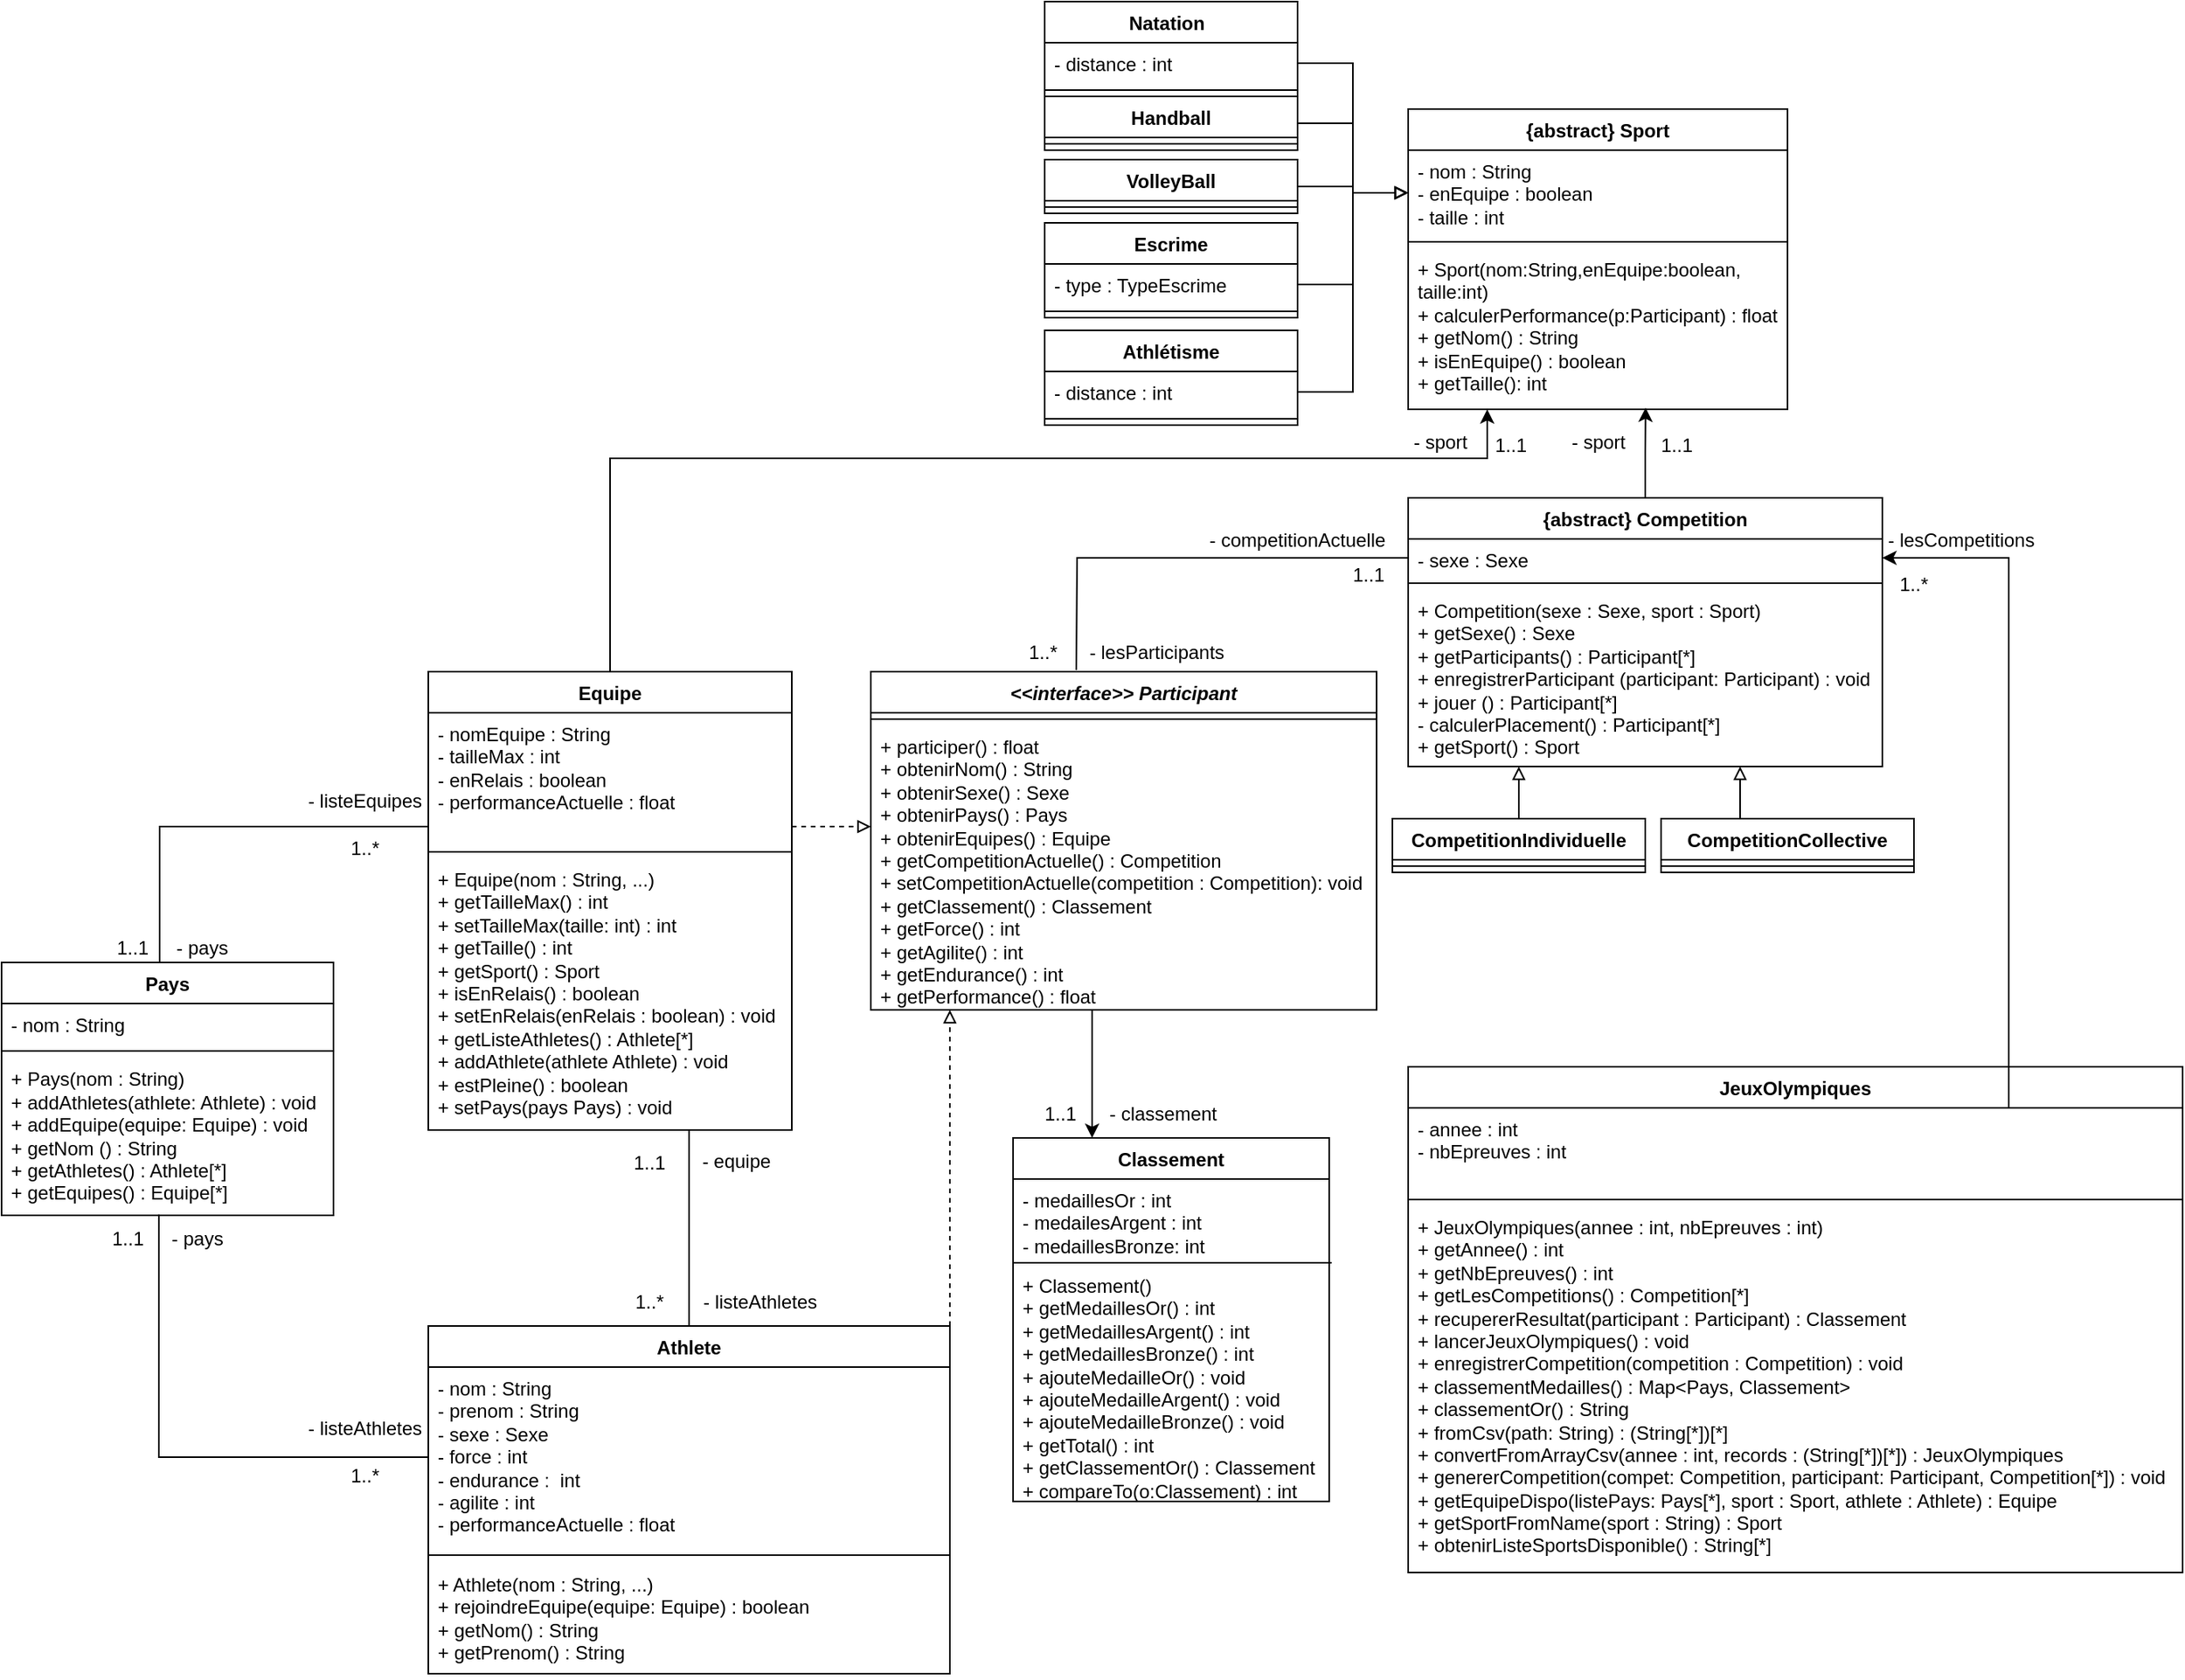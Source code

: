 <mxfile version="24.5.4" type="github">
  <diagram name="Page-1" id="yU0-Mf1R3nde41_V3rap">
    <mxGraphModel dx="-888" dy="820" grid="1" gridSize="10" guides="1" tooltips="1" connect="1" arrows="1" fold="1" page="1" pageScale="1" pageWidth="827" pageHeight="1169" math="0" shadow="0">
      <root>
        <mxCell id="0" />
        <mxCell id="1" parent="0" />
        <mxCell id="BS3W2MengVh8HjLx5N8C-1" value="{abstract} Sport" style="swimlane;fontStyle=1;align=center;verticalAlign=top;childLayout=stackLayout;horizontal=1;startSize=26;horizontalStack=0;resizeParent=1;resizeParentMax=0;resizeLast=0;collapsible=1;marginBottom=0;whiteSpace=wrap;html=1;" vertex="1" parent="1">
          <mxGeometry x="3520" y="99" width="240" height="190" as="geometry" />
        </mxCell>
        <mxCell id="BS3W2MengVh8HjLx5N8C-2" value="- nom : String&lt;div&gt;- enEquipe : boolean&lt;/div&gt;&lt;div&gt;- taille : int&lt;/div&gt;" style="text;strokeColor=none;fillColor=none;align=left;verticalAlign=top;spacingLeft=4;spacingRight=4;overflow=hidden;rotatable=0;points=[[0,0.5],[1,0.5]];portConstraint=eastwest;whiteSpace=wrap;html=1;" vertex="1" parent="BS3W2MengVh8HjLx5N8C-1">
          <mxGeometry y="26" width="240" height="54" as="geometry" />
        </mxCell>
        <mxCell id="BS3W2MengVh8HjLx5N8C-3" value="" style="line;strokeWidth=1;fillColor=none;align=left;verticalAlign=middle;spacingTop=-1;spacingLeft=3;spacingRight=3;rotatable=0;labelPosition=right;points=[];portConstraint=eastwest;strokeColor=inherit;" vertex="1" parent="BS3W2MengVh8HjLx5N8C-1">
          <mxGeometry y="80" width="240" height="8" as="geometry" />
        </mxCell>
        <mxCell id="BS3W2MengVh8HjLx5N8C-4" value="+ Sport(nom:String,enEquipe:boolean, taille:int)&lt;div&gt;+ calculerPerformance(p:Participant) : float&lt;/div&gt;&lt;div&gt;+ getNom() : String&lt;/div&gt;&lt;div&gt;+ isEnEquipe() : boolean&lt;/div&gt;&lt;div&gt;+ getTaille(): int&lt;/div&gt;" style="text;strokeColor=none;fillColor=none;align=left;verticalAlign=top;spacingLeft=4;spacingRight=4;overflow=hidden;rotatable=0;points=[[0,0.5],[1,0.5]];portConstraint=eastwest;whiteSpace=wrap;html=1;" vertex="1" parent="BS3W2MengVh8HjLx5N8C-1">
          <mxGeometry y="88" width="240" height="102" as="geometry" />
        </mxCell>
        <mxCell id="BS3W2MengVh8HjLx5N8C-5" value="Pays" style="swimlane;fontStyle=1;align=center;verticalAlign=top;childLayout=stackLayout;horizontal=1;startSize=26;horizontalStack=0;resizeParent=1;resizeParentMax=0;resizeLast=0;collapsible=1;marginBottom=0;whiteSpace=wrap;html=1;" vertex="1" parent="1">
          <mxGeometry x="2630" y="639" width="210" height="160" as="geometry" />
        </mxCell>
        <mxCell id="BS3W2MengVh8HjLx5N8C-6" value="- nom : String" style="text;strokeColor=none;fillColor=none;align=left;verticalAlign=top;spacingLeft=4;spacingRight=4;overflow=hidden;rotatable=0;points=[[0,0.5],[1,0.5]];portConstraint=eastwest;whiteSpace=wrap;html=1;" vertex="1" parent="BS3W2MengVh8HjLx5N8C-5">
          <mxGeometry y="26" width="210" height="26" as="geometry" />
        </mxCell>
        <mxCell id="BS3W2MengVh8HjLx5N8C-7" value="" style="line;strokeWidth=1;fillColor=none;align=left;verticalAlign=middle;spacingTop=-1;spacingLeft=3;spacingRight=3;rotatable=0;labelPosition=right;points=[];portConstraint=eastwest;strokeColor=inherit;" vertex="1" parent="BS3W2MengVh8HjLx5N8C-5">
          <mxGeometry y="52" width="210" height="8" as="geometry" />
        </mxCell>
        <mxCell id="BS3W2MengVh8HjLx5N8C-8" value="+ Pays(nom : String)&lt;div&gt;+ addAthletes(athlete: Athlete) : void&lt;/div&gt;&lt;div&gt;+ addEquipe(equipe: Equipe) : void&lt;/div&gt;&lt;div&gt;+ getNom () : String&lt;/div&gt;&lt;div&gt;+ getAthletes() : Athlete[*]&lt;/div&gt;&lt;div&gt;+ getEquipes() : Equipe&lt;span style=&quot;background-color: initial;&quot;&gt;[*]&lt;/span&gt;&lt;/div&gt;" style="text;strokeColor=none;fillColor=none;align=left;verticalAlign=middle;spacingLeft=4;spacingRight=4;overflow=hidden;rotatable=0;points=[[0,0.5],[1,0.5]];portConstraint=eastwest;whiteSpace=wrap;html=1;horizontal=1;" vertex="1" parent="BS3W2MengVh8HjLx5N8C-5">
          <mxGeometry y="60" width="210" height="100" as="geometry" />
        </mxCell>
        <mxCell id="BS3W2MengVh8HjLx5N8C-9" value="Athlete" style="swimlane;fontStyle=1;align=center;verticalAlign=top;childLayout=stackLayout;horizontal=1;startSize=26;horizontalStack=0;resizeParent=1;resizeParentMax=0;resizeLast=0;collapsible=1;marginBottom=0;whiteSpace=wrap;html=1;" vertex="1" parent="1">
          <mxGeometry x="2900" y="869" width="330" height="220" as="geometry" />
        </mxCell>
        <mxCell id="BS3W2MengVh8HjLx5N8C-10" value="- nom : String&lt;div&gt;- prenom : String&lt;br&gt;- sexe : Sexe&lt;br&gt;&lt;/div&gt;&lt;div&gt;- force : int&lt;/div&gt;&lt;div&gt;- endurance :&amp;nbsp; int &lt;br&gt;&lt;/div&gt;&lt;div&gt;- agilite : int&lt;/div&gt;&lt;div&gt;- performanceActuelle : float&lt;/div&gt;" style="text;strokeColor=none;fillColor=none;align=left;verticalAlign=top;spacingLeft=4;spacingRight=4;overflow=hidden;rotatable=0;points=[[0,0.5],[1,0.5]];portConstraint=eastwest;whiteSpace=wrap;html=1;" vertex="1" parent="BS3W2MengVh8HjLx5N8C-9">
          <mxGeometry y="26" width="330" height="114" as="geometry" />
        </mxCell>
        <mxCell id="BS3W2MengVh8HjLx5N8C-11" value="" style="line;strokeWidth=1;fillColor=none;align=left;verticalAlign=middle;spacingTop=-1;spacingLeft=3;spacingRight=3;rotatable=0;labelPosition=right;points=[];portConstraint=eastwest;strokeColor=inherit;" vertex="1" parent="BS3W2MengVh8HjLx5N8C-9">
          <mxGeometry y="140" width="330" height="10" as="geometry" />
        </mxCell>
        <mxCell id="BS3W2MengVh8HjLx5N8C-12" value="+ Athlete(nom : String, ...)&lt;div&gt;&lt;div&gt;&lt;span style=&quot;background-color: initial;&quot;&gt;+ rejoindreEquipe(equipe: Equipe) : boolean&lt;/span&gt;&lt;br&gt;&lt;/div&gt;&lt;div&gt;&lt;div&gt;&lt;span style=&quot;background-color: initial;&quot;&gt;+ getNom() : String&lt;/span&gt;&lt;br&gt;&lt;/div&gt;&lt;div&gt;+ getPrenom() : String&lt;br&gt;&lt;/div&gt;&lt;/div&gt;&lt;/div&gt;" style="text;strokeColor=none;fillColor=none;align=left;verticalAlign=top;spacingLeft=4;spacingRight=4;overflow=hidden;rotatable=0;points=[[0,0.5],[1,0.5]];portConstraint=eastwest;whiteSpace=wrap;html=1;" vertex="1" parent="BS3W2MengVh8HjLx5N8C-9">
          <mxGeometry y="150" width="330" height="70" as="geometry" />
        </mxCell>
        <mxCell id="BS3W2MengVh8HjLx5N8C-13" value="Equipe" style="swimlane;fontStyle=1;align=center;verticalAlign=top;childLayout=stackLayout;horizontal=1;startSize=26;horizontalStack=0;resizeParent=1;resizeParentMax=0;resizeLast=0;collapsible=1;marginBottom=0;whiteSpace=wrap;html=1;" vertex="1" parent="1">
          <mxGeometry x="2900" y="455" width="230" height="290" as="geometry" />
        </mxCell>
        <mxCell id="BS3W2MengVh8HjLx5N8C-14" value="&lt;div&gt;- nomEquipe : String&lt;/div&gt;&lt;div&gt;- tailleMax : int&lt;/div&gt;&lt;div&gt;&lt;span style=&quot;background-color: initial;&quot;&gt;- enRelais : boolean&lt;/span&gt;&lt;br&gt;&lt;/div&gt;&lt;div&gt;- performanceActuelle : float&amp;nbsp;&lt;/div&gt;" style="text;strokeColor=none;fillColor=none;align=left;verticalAlign=top;spacingLeft=4;spacingRight=4;overflow=hidden;rotatable=0;points=[[0,0.5],[1,0.5]];portConstraint=eastwest;whiteSpace=wrap;html=1;" vertex="1" parent="BS3W2MengVh8HjLx5N8C-13">
          <mxGeometry y="26" width="230" height="84" as="geometry" />
        </mxCell>
        <mxCell id="BS3W2MengVh8HjLx5N8C-15" value="" style="line;strokeWidth=1;fillColor=none;align=left;verticalAlign=middle;spacingTop=-1;spacingLeft=3;spacingRight=3;rotatable=0;labelPosition=right;points=[];portConstraint=eastwest;strokeColor=inherit;" vertex="1" parent="BS3W2MengVh8HjLx5N8C-13">
          <mxGeometry y="110" width="230" height="8" as="geometry" />
        </mxCell>
        <mxCell id="BS3W2MengVh8HjLx5N8C-16" value="&lt;div&gt;+ Equipe(nom : String, ...)&lt;/div&gt;&lt;div&gt;+ getTailleMax() : int&lt;br&gt;&lt;/div&gt;&lt;div&gt;+ setTailleMax(taille: int) : int&lt;br&gt;&lt;/div&gt;+ getTaille() : int&lt;div&gt;+ getSport() : Sport&lt;/div&gt;&lt;div&gt;+ isEnRelais() : boolean&lt;/div&gt;&lt;div&gt;+ setEnRelais(enRelais : boolean&lt;span style=&quot;background-color: initial;&quot;&gt;) : void&lt;/span&gt;&lt;/div&gt;&lt;div&gt;&lt;span style=&quot;background-color: initial;&quot;&gt;+ getListeAthletes() : Athlete[*]&lt;/span&gt;&lt;/div&gt;&lt;div&gt;&lt;span style=&quot;background-color: initial;&quot;&gt;+ addAthlete(athlete Athlete) : void&lt;/span&gt;&lt;/div&gt;&lt;div&gt;&lt;span style=&quot;background-color: initial;&quot;&gt;+ estPleine() : boolean&lt;/span&gt;&lt;/div&gt;&lt;div&gt;&lt;span style=&quot;background-color: initial;&quot;&gt;+ setPays(pays Pays) : void&lt;/span&gt;&lt;/div&gt;" style="text;strokeColor=none;fillColor=none;align=left;verticalAlign=top;spacingLeft=4;spacingRight=4;overflow=hidden;rotatable=0;points=[[0,0.5],[1,0.5]];portConstraint=eastwest;whiteSpace=wrap;html=1;" vertex="1" parent="BS3W2MengVh8HjLx5N8C-13">
          <mxGeometry y="118" width="230" height="172" as="geometry" />
        </mxCell>
        <mxCell id="BS3W2MengVh8HjLx5N8C-17" value="Handball" style="swimlane;fontStyle=1;align=center;verticalAlign=top;childLayout=stackLayout;horizontal=1;startSize=26;horizontalStack=0;resizeParent=1;resizeParentMax=0;resizeLast=0;collapsible=1;marginBottom=0;whiteSpace=wrap;html=1;" vertex="1" parent="1">
          <mxGeometry x="3290" y="91" width="160" height="34" as="geometry" />
        </mxCell>
        <mxCell id="BS3W2MengVh8HjLx5N8C-18" value="" style="line;strokeWidth=1;fillColor=none;align=left;verticalAlign=middle;spacingTop=-1;spacingLeft=3;spacingRight=3;rotatable=0;labelPosition=right;points=[];portConstraint=eastwest;strokeColor=inherit;" vertex="1" parent="BS3W2MengVh8HjLx5N8C-17">
          <mxGeometry y="26" width="160" height="8" as="geometry" />
        </mxCell>
        <mxCell id="BS3W2MengVh8HjLx5N8C-19" value="&lt;div&gt;VolleyBall&lt;/div&gt;" style="swimlane;fontStyle=1;align=center;verticalAlign=top;childLayout=stackLayout;horizontal=1;startSize=26;horizontalStack=0;resizeParent=1;resizeParentMax=0;resizeLast=0;collapsible=1;marginBottom=0;whiteSpace=wrap;html=1;" vertex="1" parent="1">
          <mxGeometry x="3290" y="131" width="160" height="34" as="geometry" />
        </mxCell>
        <mxCell id="BS3W2MengVh8HjLx5N8C-20" value="" style="line;strokeWidth=1;fillColor=none;align=left;verticalAlign=middle;spacingTop=-1;spacingLeft=3;spacingRight=3;rotatable=0;labelPosition=right;points=[];portConstraint=eastwest;strokeColor=inherit;" vertex="1" parent="BS3W2MengVh8HjLx5N8C-19">
          <mxGeometry y="26" width="160" height="8" as="geometry" />
        </mxCell>
        <mxCell id="BS3W2MengVh8HjLx5N8C-21" value="Escrime" style="swimlane;fontStyle=1;align=center;verticalAlign=top;childLayout=stackLayout;horizontal=1;startSize=26;horizontalStack=0;resizeParent=1;resizeParentMax=0;resizeLast=0;collapsible=1;marginBottom=0;whiteSpace=wrap;html=1;" vertex="1" parent="1">
          <mxGeometry x="3290" y="171" width="160" height="60" as="geometry" />
        </mxCell>
        <mxCell id="BS3W2MengVh8HjLx5N8C-22" value="- type : TypeEscrime" style="text;strokeColor=none;fillColor=none;align=left;verticalAlign=top;spacingLeft=4;spacingRight=4;overflow=hidden;rotatable=0;points=[[0,0.5],[1,0.5]];portConstraint=eastwest;whiteSpace=wrap;html=1;" vertex="1" parent="BS3W2MengVh8HjLx5N8C-21">
          <mxGeometry y="26" width="160" height="26" as="geometry" />
        </mxCell>
        <mxCell id="BS3W2MengVh8HjLx5N8C-23" value="" style="line;strokeWidth=1;fillColor=none;align=left;verticalAlign=middle;spacingTop=-1;spacingLeft=3;spacingRight=3;rotatable=0;labelPosition=right;points=[];portConstraint=eastwest;strokeColor=inherit;" vertex="1" parent="BS3W2MengVh8HjLx5N8C-21">
          <mxGeometry y="52" width="160" height="8" as="geometry" />
        </mxCell>
        <mxCell id="BS3W2MengVh8HjLx5N8C-24" value="Natation&lt;span style=&quot;white-space: pre;&quot;&gt;&#x9;&lt;/span&gt;" style="swimlane;fontStyle=1;align=center;verticalAlign=top;childLayout=stackLayout;horizontal=1;startSize=26;horizontalStack=0;resizeParent=1;resizeParentMax=0;resizeLast=0;collapsible=1;marginBottom=0;whiteSpace=wrap;html=1;" vertex="1" parent="1">
          <mxGeometry x="3290" y="31" width="160" height="60" as="geometry" />
        </mxCell>
        <mxCell id="BS3W2MengVh8HjLx5N8C-25" value="- distance : int" style="text;strokeColor=none;fillColor=none;align=left;verticalAlign=top;spacingLeft=4;spacingRight=4;overflow=hidden;rotatable=0;points=[[0,0.5],[1,0.5]];portConstraint=eastwest;whiteSpace=wrap;html=1;" vertex="1" parent="BS3W2MengVh8HjLx5N8C-24">
          <mxGeometry y="26" width="160" height="26" as="geometry" />
        </mxCell>
        <mxCell id="BS3W2MengVh8HjLx5N8C-26" value="" style="line;strokeWidth=1;fillColor=none;align=left;verticalAlign=middle;spacingTop=-1;spacingLeft=3;spacingRight=3;rotatable=0;labelPosition=right;points=[];portConstraint=eastwest;strokeColor=inherit;" vertex="1" parent="BS3W2MengVh8HjLx5N8C-24">
          <mxGeometry y="52" width="160" height="8" as="geometry" />
        </mxCell>
        <mxCell id="BS3W2MengVh8HjLx5N8C-27" value="Athlétisme" style="swimlane;fontStyle=1;align=center;verticalAlign=top;childLayout=stackLayout;horizontal=1;startSize=26;horizontalStack=0;resizeParent=1;resizeParentMax=0;resizeLast=0;collapsible=1;marginBottom=0;whiteSpace=wrap;html=1;" vertex="1" parent="1">
          <mxGeometry x="3290" y="239" width="160" height="60" as="geometry" />
        </mxCell>
        <mxCell id="BS3W2MengVh8HjLx5N8C-28" value="- distance : int" style="text;strokeColor=none;fillColor=none;align=left;verticalAlign=top;spacingLeft=4;spacingRight=4;overflow=hidden;rotatable=0;points=[[0,0.5],[1,0.5]];portConstraint=eastwest;whiteSpace=wrap;html=1;" vertex="1" parent="BS3W2MengVh8HjLx5N8C-27">
          <mxGeometry y="26" width="160" height="26" as="geometry" />
        </mxCell>
        <mxCell id="BS3W2MengVh8HjLx5N8C-29" value="" style="line;strokeWidth=1;fillColor=none;align=left;verticalAlign=middle;spacingTop=-1;spacingLeft=3;spacingRight=3;rotatable=0;labelPosition=right;points=[];portConstraint=eastwest;strokeColor=inherit;" vertex="1" parent="BS3W2MengVh8HjLx5N8C-27">
          <mxGeometry y="52" width="160" height="8" as="geometry" />
        </mxCell>
        <mxCell id="BS3W2MengVh8HjLx5N8C-30" value="1..1" style="text;html=1;align=center;verticalAlign=middle;whiteSpace=wrap;rounded=0;" vertex="1" parent="1">
          <mxGeometry x="3555" y="297" width="60" height="30" as="geometry" />
        </mxCell>
        <mxCell id="BS3W2MengVh8HjLx5N8C-31" style="edgeStyle=orthogonalEdgeStyle;rounded=0;orthogonalLoop=1;jettySize=auto;html=1;entryX=0.626;entryY=0.99;entryDx=0;entryDy=0;entryPerimeter=0;" edge="1" parent="1" source="BS3W2MengVh8HjLx5N8C-32" target="BS3W2MengVh8HjLx5N8C-4">
          <mxGeometry relative="1" as="geometry">
            <mxPoint x="3660" y="299" as="targetPoint" />
          </mxGeometry>
        </mxCell>
        <mxCell id="BS3W2MengVh8HjLx5N8C-32" value="{abstract} Competition" style="swimlane;fontStyle=1;align=center;verticalAlign=top;childLayout=stackLayout;horizontal=1;startSize=26;horizontalStack=0;resizeParent=1;resizeParentMax=0;resizeLast=0;collapsible=1;marginBottom=0;whiteSpace=wrap;html=1;" vertex="1" parent="1">
          <mxGeometry x="3520" y="345" width="300" height="170" as="geometry">
            <mxRectangle x="1060" y="585" width="160" height="30" as="alternateBounds" />
          </mxGeometry>
        </mxCell>
        <mxCell id="BS3W2MengVh8HjLx5N8C-33" value="&lt;div&gt;- sexe : Sexe&lt;/div&gt;" style="text;strokeColor=none;fillColor=none;align=left;verticalAlign=top;spacingLeft=4;spacingRight=4;overflow=hidden;rotatable=0;points=[[0,0.5],[1,0.5]];portConstraint=eastwest;whiteSpace=wrap;html=1;" vertex="1" parent="BS3W2MengVh8HjLx5N8C-32">
          <mxGeometry y="26" width="300" height="24" as="geometry" />
        </mxCell>
        <mxCell id="BS3W2MengVh8HjLx5N8C-34" value="" style="line;strokeWidth=1;fillColor=none;align=left;verticalAlign=middle;spacingTop=-1;spacingLeft=3;spacingRight=3;rotatable=0;labelPosition=right;points=[];portConstraint=eastwest;strokeColor=inherit;" vertex="1" parent="BS3W2MengVh8HjLx5N8C-32">
          <mxGeometry y="50" width="300" height="8" as="geometry" />
        </mxCell>
        <mxCell id="BS3W2MengVh8HjLx5N8C-35" value="&lt;div&gt;+ Competition(&lt;span style=&quot;background-color: initial;&quot;&gt;sexe : Sexe,&amp;nbsp;&lt;/span&gt;&lt;span style=&quot;background-color: initial;&quot;&gt;sport : Sport)&lt;/span&gt;&lt;/div&gt;&lt;div&gt;&lt;span style=&quot;background-color: initial;&quot;&gt;+ getSexe() : Sexe&lt;/span&gt;&lt;/div&gt;+ getParticipants() : Participant[*]&lt;div&gt;+ enregistrerParticipant (participant: Participant) : void&lt;/div&gt;&lt;div&gt;+ jouer () : Participant[*]&lt;/div&gt;&lt;div&gt;- calculerPlacement() : Participant[*]&lt;/div&gt;&lt;div&gt;+ getSport() : Sport&lt;/div&gt;" style="text;strokeColor=none;fillColor=none;align=left;verticalAlign=top;spacingLeft=4;spacingRight=4;overflow=hidden;rotatable=0;points=[[0,0.5],[1,0.5]];portConstraint=eastwest;whiteSpace=wrap;html=1;" vertex="1" parent="BS3W2MengVh8HjLx5N8C-32">
          <mxGeometry y="58" width="300" height="112" as="geometry" />
        </mxCell>
        <mxCell id="BS3W2MengVh8HjLx5N8C-36" value="CompetitionIndividuelle" style="swimlane;fontStyle=1;align=center;verticalAlign=top;childLayout=stackLayout;horizontal=1;startSize=26;horizontalStack=0;resizeParent=1;resizeParentMax=0;resizeLast=0;collapsible=1;marginBottom=0;whiteSpace=wrap;html=1;" vertex="1" parent="1">
          <mxGeometry x="3510" y="548" width="160" height="34" as="geometry" />
        </mxCell>
        <mxCell id="BS3W2MengVh8HjLx5N8C-37" value="" style="line;strokeWidth=1;fillColor=none;align=left;verticalAlign=middle;spacingTop=-1;spacingLeft=3;spacingRight=3;rotatable=0;labelPosition=right;points=[];portConstraint=eastwest;strokeColor=inherit;" vertex="1" parent="BS3W2MengVh8HjLx5N8C-36">
          <mxGeometry y="26" width="160" height="8" as="geometry" />
        </mxCell>
        <mxCell id="BS3W2MengVh8HjLx5N8C-38" style="edgeStyle=orthogonalEdgeStyle;rounded=0;orthogonalLoop=1;jettySize=auto;html=1;endArrow=block;endFill=0;" edge="1" parent="1" target="BS3W2MengVh8HjLx5N8C-35">
          <mxGeometry relative="1" as="geometry">
            <mxPoint x="3710" y="529" as="targetPoint" />
            <mxPoint x="3730.0" y="548.0" as="sourcePoint" />
            <Array as="points">
              <mxPoint x="3730" y="529" />
              <mxPoint x="3730" y="529" />
            </Array>
          </mxGeometry>
        </mxCell>
        <mxCell id="BS3W2MengVh8HjLx5N8C-39" value="CompetitionCollective" style="swimlane;fontStyle=1;align=center;verticalAlign=top;childLayout=stackLayout;horizontal=1;startSize=26;horizontalStack=0;resizeParent=1;resizeParentMax=0;resizeLast=0;collapsible=1;marginBottom=0;whiteSpace=wrap;html=1;" vertex="1" parent="1">
          <mxGeometry x="3680" y="548" width="160" height="34" as="geometry" />
        </mxCell>
        <mxCell id="BS3W2MengVh8HjLx5N8C-40" value="" style="line;strokeWidth=1;fillColor=none;align=left;verticalAlign=middle;spacingTop=-1;spacingLeft=3;spacingRight=3;rotatable=0;labelPosition=right;points=[];portConstraint=eastwest;strokeColor=inherit;" vertex="1" parent="BS3W2MengVh8HjLx5N8C-39">
          <mxGeometry y="26" width="160" height="8" as="geometry" />
        </mxCell>
        <mxCell id="BS3W2MengVh8HjLx5N8C-41" value="&lt;i&gt;&amp;lt;&amp;lt;interface&amp;gt;&amp;gt; Participant&lt;/i&gt;" style="swimlane;fontStyle=1;align=center;verticalAlign=top;childLayout=stackLayout;horizontal=1;startSize=26;horizontalStack=0;resizeParent=1;resizeParentMax=0;resizeLast=0;collapsible=1;marginBottom=0;whiteSpace=wrap;html=1;" vertex="1" parent="1">
          <mxGeometry x="3180" y="455" width="320" height="214" as="geometry" />
        </mxCell>
        <mxCell id="BS3W2MengVh8HjLx5N8C-42" value="" style="line;strokeWidth=1;fillColor=none;align=left;verticalAlign=middle;spacingTop=-1;spacingLeft=3;spacingRight=3;rotatable=0;labelPosition=right;points=[];portConstraint=eastwest;strokeColor=inherit;" vertex="1" parent="BS3W2MengVh8HjLx5N8C-41">
          <mxGeometry y="26" width="320" height="8" as="geometry" />
        </mxCell>
        <mxCell id="BS3W2MengVh8HjLx5N8C-43" value="&lt;div&gt;+ participer() : float&lt;br&gt;&lt;/div&gt;+ obtenirNom() : String&lt;div&gt;+ obtenirSexe() : Sexe&lt;br&gt;&lt;/div&gt;&lt;div&gt;+ obtenirPays() : Pays&lt;br&gt;&lt;/div&gt;&lt;div&gt;+&lt;span style=&quot;background-color: initial;&quot;&gt;&amp;nbsp;obtenirEquipes() : Equipe&lt;/span&gt;&lt;/div&gt;&lt;div&gt;+ getCompetitionActuelle() : Competition&lt;/div&gt;&lt;div&gt;+ setCompetitionActuelle(competition : Competition): void&lt;/div&gt;&lt;div&gt;+ getClassement() : Classement&lt;/div&gt;&lt;div&gt;+ getForce() : int&lt;/div&gt;&lt;div&gt;+ getAgilite() : int&lt;br&gt;&lt;/div&gt;&lt;div&gt;+ getEndurance() : int&lt;br&gt;&lt;/div&gt;&lt;div&gt;+ getPerformance() : float&lt;br&gt;&lt;/div&gt;" style="text;strokeColor=none;fillColor=none;align=left;verticalAlign=top;spacingLeft=4;spacingRight=4;overflow=hidden;rotatable=0;points=[[0,0.5],[1,0.5]];portConstraint=eastwest;whiteSpace=wrap;html=1;" vertex="1" parent="BS3W2MengVh8HjLx5N8C-41">
          <mxGeometry y="34" width="320" height="180" as="geometry" />
        </mxCell>
        <mxCell id="BS3W2MengVh8HjLx5N8C-44" value="JeuxOlympiques" style="swimlane;fontStyle=1;align=center;verticalAlign=top;childLayout=stackLayout;horizontal=1;startSize=26;horizontalStack=0;resizeParent=1;resizeParentMax=0;resizeLast=0;collapsible=1;marginBottom=0;whiteSpace=wrap;html=1;" vertex="1" parent="1">
          <mxGeometry x="3520" y="705" width="490" height="320" as="geometry" />
        </mxCell>
        <mxCell id="BS3W2MengVh8HjLx5N8C-45" value="- annee : int&lt;div&gt;- nbEpreuves : int&lt;/div&gt;" style="text;strokeColor=none;fillColor=none;align=left;verticalAlign=top;spacingLeft=4;spacingRight=4;overflow=hidden;rotatable=0;points=[[0,0.5],[1,0.5]];portConstraint=eastwest;whiteSpace=wrap;html=1;" vertex="1" parent="BS3W2MengVh8HjLx5N8C-44">
          <mxGeometry y="26" width="490" height="54" as="geometry" />
        </mxCell>
        <mxCell id="BS3W2MengVh8HjLx5N8C-46" value="" style="line;strokeWidth=1;fillColor=none;align=left;verticalAlign=middle;spacingTop=-1;spacingLeft=3;spacingRight=3;rotatable=0;labelPosition=right;points=[];portConstraint=eastwest;strokeColor=inherit;" vertex="1" parent="BS3W2MengVh8HjLx5N8C-44">
          <mxGeometry y="80" width="490" height="8" as="geometry" />
        </mxCell>
        <mxCell id="BS3W2MengVh8HjLx5N8C-47" value="+ JeuxOlympiques(annee : int, nbEpreuves : int)&lt;div&gt;+ getAnnee() : int&lt;/div&gt;&lt;div&gt;+ getNbEpreuves() : int&lt;/div&gt;&lt;div&gt;+ getLesCompetitions() : Competition[*]&lt;/div&gt;&lt;div&gt;+ recupererResultat(participant : Participant) : Classement&lt;/div&gt;&lt;div&gt;+ lancerJeuxOlympiques() : void&lt;/div&gt;&lt;div&gt;+ enregistrerCompetition(competition : Competition) : void&lt;/div&gt;&lt;div&gt;+ classementMedailles() : Map&amp;lt;Pays, Classement&amp;gt;&lt;/div&gt;&lt;div&gt;+ classementOr() : String&lt;/div&gt;&lt;div&gt;+ fromCsv(path: String) : (String[*])[*]&lt;br&gt;&lt;/div&gt;&lt;div&gt;+ convertFromArrayCsv(annee : int, records : (String[*])[*]) : JeuxOlympiques&lt;/div&gt;&lt;div&gt;+ genererCompetition(compet: Competition, participant: Participant, Competition[*]) : void&lt;/div&gt;&lt;div&gt;+ getEquipeDispo(listePays: Pays[*], sport : Sport, athlete : Athlete) : Equipe&lt;/div&gt;&lt;div&gt;+ getSportFromName(sport : String) : Sport&lt;/div&gt;&lt;div&gt;+ obtenirListeSportsDisponible() : String[*]&lt;/div&gt;" style="text;strokeColor=none;fillColor=none;align=left;verticalAlign=top;spacingLeft=4;spacingRight=4;overflow=hidden;rotatable=0;points=[[0,0.5],[1,0.5]];portConstraint=eastwest;whiteSpace=wrap;html=1;" vertex="1" parent="BS3W2MengVh8HjLx5N8C-44">
          <mxGeometry y="88" width="490" height="232" as="geometry" />
        </mxCell>
        <mxCell id="BS3W2MengVh8HjLx5N8C-48" style="edgeStyle=orthogonalEdgeStyle;rounded=0;orthogonalLoop=1;jettySize=auto;html=1;entryX=1;entryY=0.5;entryDx=0;entryDy=0;endArrow=classic;endFill=1;startArrow=none;startFill=0;" edge="1" parent="1" source="BS3W2MengVh8HjLx5N8C-45" target="BS3W2MengVh8HjLx5N8C-33">
          <mxGeometry relative="1" as="geometry">
            <mxPoint x="3820" y="480" as="sourcePoint" />
            <Array as="points">
              <mxPoint x="3900" y="383" />
              <mxPoint x="3900" y="383" />
            </Array>
          </mxGeometry>
        </mxCell>
        <mxCell id="BS3W2MengVh8HjLx5N8C-49" value="1..1" style="text;html=1;align=center;verticalAlign=middle;whiteSpace=wrap;rounded=0;" vertex="1" parent="1">
          <mxGeometry x="3490" y="379" width="10" height="30" as="geometry" />
        </mxCell>
        <mxCell id="BS3W2MengVh8HjLx5N8C-50" value="- lesCompetitions" style="text;html=1;align=center;verticalAlign=middle;whiteSpace=wrap;rounded=0;" vertex="1" parent="1">
          <mxGeometry x="3820" y="362" width="100" height="20" as="geometry" />
        </mxCell>
        <mxCell id="BS3W2MengVh8HjLx5N8C-51" value="- sport" style="text;html=1;align=center;verticalAlign=middle;resizable=0;points=[];autosize=1;strokeColor=none;fillColor=none;" vertex="1" parent="1">
          <mxGeometry x="3610" y="295" width="60" height="30" as="geometry" />
        </mxCell>
        <mxCell id="BS3W2MengVh8HjLx5N8C-52" style="edgeStyle=orthogonalEdgeStyle;rounded=0;orthogonalLoop=1;jettySize=auto;html=1;exitX=1;exitY=0.5;exitDx=0;exitDy=0;entryX=0;entryY=0.5;entryDx=0;entryDy=0;endArrow=none;endFill=0;" edge="1" parent="1" target="BS3W2MengVh8HjLx5N8C-33">
          <mxGeometry relative="1" as="geometry">
            <mxPoint x="3310" y="454.0" as="sourcePoint" />
          </mxGeometry>
        </mxCell>
        <mxCell id="BS3W2MengVh8HjLx5N8C-53" value="1..*" style="text;html=1;align=center;verticalAlign=middle;whiteSpace=wrap;rounded=0;" vertex="1" parent="1">
          <mxGeometry x="3259" y="428" width="60" height="30" as="geometry" />
        </mxCell>
        <mxCell id="BS3W2MengVh8HjLx5N8C-54" value="- lesParticipants" style="text;html=1;align=center;verticalAlign=middle;whiteSpace=wrap;rounded=0;" vertex="1" parent="1">
          <mxGeometry x="3306" y="428" width="110" height="30" as="geometry" />
        </mxCell>
        <mxCell id="BS3W2MengVh8HjLx5N8C-55" value="- competitionActuelle" style="text;html=1;align=center;verticalAlign=middle;whiteSpace=wrap;rounded=0;" vertex="1" parent="1">
          <mxGeometry x="3390" y="357" width="120" height="30" as="geometry" />
        </mxCell>
        <mxCell id="BS3W2MengVh8HjLx5N8C-56" style="edgeStyle=orthogonalEdgeStyle;rounded=0;orthogonalLoop=1;jettySize=auto;html=1;exitX=1;exitY=0.5;exitDx=0;exitDy=0;entryX=0;entryY=0.5;entryDx=0;entryDy=0;endArrow=block;endFill=0;" edge="1" parent="1" source="BS3W2MengVh8HjLx5N8C-28" target="BS3W2MengVh8HjLx5N8C-2">
          <mxGeometry relative="1" as="geometry" />
        </mxCell>
        <mxCell id="BS3W2MengVh8HjLx5N8C-57" style="edgeStyle=orthogonalEdgeStyle;rounded=0;orthogonalLoop=1;jettySize=auto;html=1;exitX=1;exitY=0.5;exitDx=0;exitDy=0;entryX=0;entryY=0.5;entryDx=0;entryDy=0;endArrow=block;endFill=0;" edge="1" parent="1" source="BS3W2MengVh8HjLx5N8C-22" target="BS3W2MengVh8HjLx5N8C-2">
          <mxGeometry relative="1" as="geometry">
            <mxPoint x="3460" y="300" as="sourcePoint" />
            <mxPoint x="3590" y="148" as="targetPoint" />
          </mxGeometry>
        </mxCell>
        <mxCell id="BS3W2MengVh8HjLx5N8C-58" style="edgeStyle=orthogonalEdgeStyle;rounded=0;orthogonalLoop=1;jettySize=auto;html=1;exitX=1;exitY=0.5;exitDx=0;exitDy=0;entryX=0;entryY=0.5;entryDx=0;entryDy=0;endArrow=block;endFill=0;" edge="1" parent="1" source="BS3W2MengVh8HjLx5N8C-19" target="BS3W2MengVh8HjLx5N8C-2">
          <mxGeometry relative="1" as="geometry">
            <mxPoint x="3360" y="216" as="sourcePoint" />
            <mxPoint x="3590" y="148" as="targetPoint" />
          </mxGeometry>
        </mxCell>
        <mxCell id="BS3W2MengVh8HjLx5N8C-59" style="edgeStyle=orthogonalEdgeStyle;rounded=0;orthogonalLoop=1;jettySize=auto;html=1;exitX=1;exitY=0.5;exitDx=0;exitDy=0;entryX=0;entryY=0.5;entryDx=0;entryDy=0;endArrow=block;endFill=0;" edge="1" parent="1" source="BS3W2MengVh8HjLx5N8C-17" target="BS3W2MengVh8HjLx5N8C-2">
          <mxGeometry relative="1" as="geometry">
            <mxPoint x="3384" y="134" as="sourcePoint" />
            <mxPoint x="3590" y="148" as="targetPoint" />
          </mxGeometry>
        </mxCell>
        <mxCell id="BS3W2MengVh8HjLx5N8C-60" style="edgeStyle=orthogonalEdgeStyle;rounded=0;orthogonalLoop=1;jettySize=auto;html=1;exitX=1;exitY=0.5;exitDx=0;exitDy=0;entryX=0;entryY=0.5;entryDx=0;entryDy=0;endArrow=block;endFill=0;" edge="1" parent="1" source="BS3W2MengVh8HjLx5N8C-25" target="BS3W2MengVh8HjLx5N8C-2">
          <mxGeometry relative="1" as="geometry">
            <mxPoint x="3395" y="4" as="sourcePoint" />
            <mxPoint x="3590" y="148" as="targetPoint" />
          </mxGeometry>
        </mxCell>
        <mxCell id="BS3W2MengVh8HjLx5N8C-61" value="Classement" style="swimlane;fontStyle=1;align=center;verticalAlign=top;childLayout=stackLayout;horizontal=1;startSize=26;horizontalStack=0;resizeParent=1;resizeParentMax=0;resizeLast=0;collapsible=1;marginBottom=0;whiteSpace=wrap;html=1;" vertex="1" parent="1">
          <mxGeometry x="3270" y="750" width="200" height="230" as="geometry" />
        </mxCell>
        <mxCell id="BS3W2MengVh8HjLx5N8C-62" value="- medaillesOr : int&amp;nbsp;&lt;div&gt;- medailesArgent : int&amp;nbsp;&lt;/div&gt;&lt;div&gt;- medaillesBronze: int&lt;/div&gt;" style="text;strokeColor=none;fillColor=none;align=left;verticalAlign=top;spacingLeft=4;spacingRight=4;overflow=hidden;rotatable=0;points=[[0,0.5],[1,0.5]];portConstraint=eastwest;whiteSpace=wrap;html=1;" vertex="1" parent="BS3W2MengVh8HjLx5N8C-61">
          <mxGeometry y="26" width="200" height="54" as="geometry" />
        </mxCell>
        <mxCell id="BS3W2MengVh8HjLx5N8C-63" value="" style="endArrow=none;html=1;rounded=0;entryX=0.996;entryY=-0.026;entryDx=0;entryDy=0;entryPerimeter=0;exitX=-0.012;exitY=0.974;exitDx=0;exitDy=0;exitPerimeter=0;" edge="1" parent="BS3W2MengVh8HjLx5N8C-61">
          <mxGeometry width="50" height="50" relative="1" as="geometry">
            <mxPoint x="-9.104e-14" y="78.996" as="sourcePoint" />
            <mxPoint x="201.6" y="78.996" as="targetPoint" />
          </mxGeometry>
        </mxCell>
        <mxCell id="BS3W2MengVh8HjLx5N8C-64" value="+ Classement()&amp;nbsp;&lt;div&gt;+ getMedaillesOr() : int&amp;nbsp;&lt;/div&gt;&lt;div&gt;+&amp;nbsp;&lt;span style=&quot;background-color: initial;&quot;&gt;getMedaillesArgent() : int&lt;/span&gt;&lt;/div&gt;&lt;div&gt;+ getMedaillesBronze() : int&lt;span style=&quot;background-color: initial;&quot;&gt;&lt;br&gt;&lt;/span&gt;&lt;/div&gt;&lt;div&gt;+ ajouteMedailleOr() : void&lt;/div&gt;&lt;div&gt;+&amp;nbsp;&lt;span style=&quot;background-color: initial;&quot;&gt;ajouteMedailleArgent() : void&lt;/span&gt;&lt;/div&gt;&lt;div&gt;&lt;span style=&quot;background-color: initial;&quot;&gt;+&amp;nbsp;&lt;/span&gt;&lt;span style=&quot;background-color: initial;&quot;&gt;ajouteMedailleBronze() : void&lt;/span&gt;&lt;/div&gt;&lt;div&gt;&lt;span style=&quot;background-color: initial;&quot;&gt;+ getTotal() : int&lt;/span&gt;&lt;/div&gt;&lt;div&gt;&lt;span style=&quot;background-color: initial;&quot;&gt;+ getClassementOr() : Classement&lt;/span&gt;&lt;/div&gt;&lt;div&gt;&lt;span style=&quot;background-color: initial;&quot;&gt;+ compareTo(o:Classement) : int&lt;/span&gt;&lt;/div&gt;" style="text;strokeColor=none;fillColor=none;align=left;verticalAlign=top;spacingLeft=4;spacingRight=4;overflow=hidden;rotatable=0;points=[[0,0.5],[1,0.5]];portConstraint=eastwest;whiteSpace=wrap;html=1;" vertex="1" parent="BS3W2MengVh8HjLx5N8C-61">
          <mxGeometry y="80" width="200" height="150" as="geometry" />
        </mxCell>
        <mxCell id="BS3W2MengVh8HjLx5N8C-65" style="edgeStyle=orthogonalEdgeStyle;rounded=0;orthogonalLoop=1;jettySize=auto;html=1;endArrow=block;endFill=0;dashed=1;exitX=1;exitY=0.5;exitDx=0;exitDy=0;" edge="1" parent="1" source="BS3W2MengVh8HjLx5N8C-14" target="BS3W2MengVh8HjLx5N8C-43">
          <mxGeometry relative="1" as="geometry">
            <mxPoint x="3130" y="521" as="sourcePoint" />
            <mxPoint x="3180" y="521" as="targetPoint" />
            <Array as="points">
              <mxPoint x="3170" y="553" />
              <mxPoint x="3170" y="553" />
            </Array>
          </mxGeometry>
        </mxCell>
        <mxCell id="BS3W2MengVh8HjLx5N8C-66" style="edgeStyle=orthogonalEdgeStyle;rounded=0;orthogonalLoop=1;jettySize=auto;html=1;endArrow=block;endFill=0;" edge="1" parent="1" source="BS3W2MengVh8HjLx5N8C-36" target="BS3W2MengVh8HjLx5N8C-35">
          <mxGeometry relative="1" as="geometry">
            <Array as="points">
              <mxPoint x="3590" y="529" />
              <mxPoint x="3590" y="529" />
            </Array>
          </mxGeometry>
        </mxCell>
        <mxCell id="BS3W2MengVh8HjLx5N8C-67" value="" style="edgeStyle=orthogonalEdgeStyle;rounded=0;orthogonalLoop=1;jettySize=auto;html=1;endArrow=none;endFill=0;entryX=0;entryY=0.5;entryDx=0;entryDy=0;exitX=0.75;exitY=0;exitDx=0;exitDy=0;" edge="1" parent="1" source="BS3W2MengVh8HjLx5N8C-5" target="BS3W2MengVh8HjLx5N8C-14">
          <mxGeometry relative="1" as="geometry">
            <Array as="points">
              <mxPoint x="2730" y="639" />
              <mxPoint x="2730" y="553" />
            </Array>
          </mxGeometry>
        </mxCell>
        <mxCell id="BS3W2MengVh8HjLx5N8C-68" value="" style="edgeStyle=orthogonalEdgeStyle;rounded=0;orthogonalLoop=1;jettySize=auto;html=1;entryX=0;entryY=0.5;entryDx=0;entryDy=0;exitX=0.474;exitY=0.994;exitDx=0;exitDy=0;exitPerimeter=0;endArrow=none;endFill=0;" edge="1" parent="1" source="BS3W2MengVh8HjLx5N8C-8" target="BS3W2MengVh8HjLx5N8C-10">
          <mxGeometry relative="1" as="geometry">
            <mxPoint x="2730" y="659" as="sourcePoint" />
            <Array as="points">
              <mxPoint x="2730" y="952" />
            </Array>
          </mxGeometry>
        </mxCell>
        <mxCell id="BS3W2MengVh8HjLx5N8C-69" style="edgeStyle=orthogonalEdgeStyle;rounded=0;orthogonalLoop=1;jettySize=auto;html=1;endArrow=block;endFill=0;dashed=1;exitX=1;exitY=0;exitDx=0;exitDy=0;" edge="1" parent="1" source="BS3W2MengVh8HjLx5N8C-9" target="BS3W2MengVh8HjLx5N8C-43">
          <mxGeometry relative="1" as="geometry">
            <mxPoint x="3170" y="749" as="sourcePoint" />
            <mxPoint x="3220" y="749" as="targetPoint" />
            <Array as="points">
              <mxPoint x="3230" y="749" />
              <mxPoint x="3230" y="749" />
            </Array>
          </mxGeometry>
        </mxCell>
        <mxCell id="BS3W2MengVh8HjLx5N8C-70" value="1..*" style="text;html=1;align=center;verticalAlign=middle;whiteSpace=wrap;rounded=0;" vertex="1" parent="1">
          <mxGeometry x="3830" y="382" width="20" height="35" as="geometry" />
        </mxCell>
        <mxCell id="BS3W2MengVh8HjLx5N8C-71" value="- listeAthletes" style="text;html=1;align=center;verticalAlign=middle;whiteSpace=wrap;rounded=0;" vertex="1" parent="1">
          <mxGeometry x="2820" y="919" width="80" height="30" as="geometry" />
        </mxCell>
        <mxCell id="BS3W2MengVh8HjLx5N8C-72" value="- pays" style="text;html=1;align=center;verticalAlign=middle;whiteSpace=wrap;rounded=0;" vertex="1" parent="1">
          <mxGeometry x="2714" y="799" width="80" height="30" as="geometry" />
        </mxCell>
        <mxCell id="BS3W2MengVh8HjLx5N8C-73" value="1..*" style="text;html=1;align=center;verticalAlign=middle;whiteSpace=wrap;rounded=0;" vertex="1" parent="1">
          <mxGeometry x="2820" y="949" width="80" height="30" as="geometry" />
        </mxCell>
        <mxCell id="BS3W2MengVh8HjLx5N8C-74" value="1..1" style="text;html=1;align=center;verticalAlign=middle;whiteSpace=wrap;rounded=0;" vertex="1" parent="1">
          <mxGeometry x="2670" y="799" width="80" height="30" as="geometry" />
        </mxCell>
        <mxCell id="BS3W2MengVh8HjLx5N8C-75" value="- listeAthletes" style="text;html=1;align=center;verticalAlign=middle;whiteSpace=wrap;rounded=0;" vertex="1" parent="1">
          <mxGeometry x="3070" y="839" width="80" height="30" as="geometry" />
        </mxCell>
        <mxCell id="BS3W2MengVh8HjLx5N8C-76" value="" style="edgeStyle=orthogonalEdgeStyle;rounded=0;orthogonalLoop=1;jettySize=auto;html=1;entryX=0.5;entryY=0;entryDx=0;entryDy=0;endArrow=none;endFill=0;" edge="1" parent="1" source="BS3W2MengVh8HjLx5N8C-16" target="BS3W2MengVh8HjLx5N8C-9">
          <mxGeometry relative="1" as="geometry">
            <mxPoint x="2960" y="562" as="sourcePoint" />
            <mxPoint x="3130" y="895" as="targetPoint" />
            <Array as="points">
              <mxPoint x="3065" y="809" />
              <mxPoint x="3065" y="809" />
            </Array>
          </mxGeometry>
        </mxCell>
        <mxCell id="BS3W2MengVh8HjLx5N8C-77" value="1..*" style="text;html=1;align=center;verticalAlign=middle;whiteSpace=wrap;rounded=0;" vertex="1" parent="1">
          <mxGeometry x="3000" y="839" width="80" height="30" as="geometry" />
        </mxCell>
        <mxCell id="BS3W2MengVh8HjLx5N8C-78" value="1..1" style="text;html=1;align=center;verticalAlign=middle;whiteSpace=wrap;rounded=0;" vertex="1" parent="1">
          <mxGeometry x="3000" y="751" width="80" height="30" as="geometry" />
        </mxCell>
        <mxCell id="BS3W2MengVh8HjLx5N8C-79" value="- equipe" style="text;html=1;align=center;verticalAlign=middle;whiteSpace=wrap;rounded=0;" vertex="1" parent="1">
          <mxGeometry x="3055" y="750" width="80" height="30" as="geometry" />
        </mxCell>
        <mxCell id="BS3W2MengVh8HjLx5N8C-80" value="- pays" style="text;html=1;align=center;verticalAlign=middle;whiteSpace=wrap;rounded=0;" vertex="1" parent="1">
          <mxGeometry x="2717" y="615" width="80" height="30" as="geometry" />
        </mxCell>
        <mxCell id="BS3W2MengVh8HjLx5N8C-81" value="1..1" style="text;html=1;align=center;verticalAlign=middle;whiteSpace=wrap;rounded=0;" vertex="1" parent="1">
          <mxGeometry x="2673" y="615" width="80" height="30" as="geometry" />
        </mxCell>
        <mxCell id="BS3W2MengVh8HjLx5N8C-82" value="- listeEquipes" style="text;html=1;align=center;verticalAlign=middle;whiteSpace=wrap;rounded=0;" vertex="1" parent="1">
          <mxGeometry x="2820" y="522" width="80" height="30" as="geometry" />
        </mxCell>
        <mxCell id="BS3W2MengVh8HjLx5N8C-83" value="1..*" style="text;html=1;align=center;verticalAlign=middle;whiteSpace=wrap;rounded=0;" vertex="1" parent="1">
          <mxGeometry x="2820" y="552" width="80" height="30" as="geometry" />
        </mxCell>
        <mxCell id="BS3W2MengVh8HjLx5N8C-84" style="edgeStyle=orthogonalEdgeStyle;rounded=0;orthogonalLoop=1;jettySize=auto;html=1;exitX=0.25;exitY=0;exitDx=0;exitDy=0;endArrow=none;endFill=0;startArrow=classic;startFill=1;" edge="1" parent="1" source="BS3W2MengVh8HjLx5N8C-61" target="BS3W2MengVh8HjLx5N8C-43">
          <mxGeometry relative="1" as="geometry">
            <mxPoint x="3830" y="1134" as="sourcePoint" />
            <mxPoint x="3320" y="1009" as="targetPoint" />
            <Array as="points">
              <mxPoint x="3320" y="689" />
              <mxPoint x="3320" y="689" />
            </Array>
          </mxGeometry>
        </mxCell>
        <mxCell id="BS3W2MengVh8HjLx5N8C-85" value="- classement" style="text;html=1;align=center;verticalAlign=middle;whiteSpace=wrap;rounded=0;" vertex="1" parent="1">
          <mxGeometry x="3325" y="720" width="80" height="30" as="geometry" />
        </mxCell>
        <mxCell id="BS3W2MengVh8HjLx5N8C-86" value="1..1" style="text;html=1;align=center;verticalAlign=middle;whiteSpace=wrap;rounded=0;" vertex="1" parent="1">
          <mxGeometry x="3260" y="720" width="80" height="30" as="geometry" />
        </mxCell>
        <mxCell id="BS3W2MengVh8HjLx5N8C-87" style="edgeStyle=orthogonalEdgeStyle;rounded=0;orthogonalLoop=1;jettySize=auto;html=1;exitX=0.5;exitY=0;exitDx=0;exitDy=0;" edge="1" parent="1" source="BS3W2MengVh8HjLx5N8C-13" target="BS3W2MengVh8HjLx5N8C-4">
          <mxGeometry relative="1" as="geometry">
            <mxPoint x="3680" y="355" as="sourcePoint" />
            <mxPoint x="3680" y="298" as="targetPoint" />
            <Array as="points">
              <mxPoint x="3015" y="320" />
              <mxPoint x="3570" y="320" />
            </Array>
          </mxGeometry>
        </mxCell>
        <mxCell id="BS3W2MengVh8HjLx5N8C-88" value="- sport" style="text;html=1;align=center;verticalAlign=middle;resizable=0;points=[];autosize=1;strokeColor=none;fillColor=none;" vertex="1" parent="1">
          <mxGeometry x="3510" y="295" width="60" height="30" as="geometry" />
        </mxCell>
        <mxCell id="BS3W2MengVh8HjLx5N8C-89" value="1..1" style="text;html=1;align=center;verticalAlign=middle;whiteSpace=wrap;rounded=0;" vertex="1" parent="1">
          <mxGeometry x="3660" y="297" width="60" height="30" as="geometry" />
        </mxCell>
      </root>
    </mxGraphModel>
  </diagram>
</mxfile>
